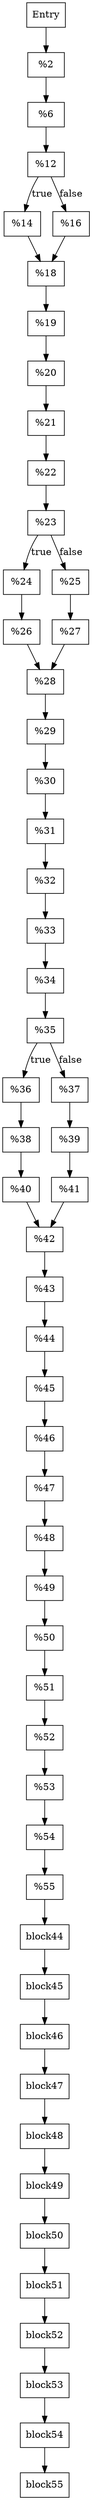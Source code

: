 digraph CFG {
    node [shape=box];

    entry [label="Entry"];
    block1 [label="%2"];
    block2 [label="%6"];
    block3 [label="%12"];
    block4 [label="%14"];
    block5 [label="%16"];
    block6 [label="%18"];
    block7 [label="%19"];
    block8 [label="%20"];
    block9 [label="%21"];
    block10 [label="%22"];
    block11 [label="%23"];
    block12 [label="%24"];
    block13 [label="%25"];
    block14 [label="%26"];
    block15 [label="%27"];
    block16 [label="%28"];
    block17 [label="%29"];
    block18 [label="%30"];
    block19 [label="%31"];
    block20 [label="%32"];
    block21 [label="%33"];
    block22 [label="%34"];
    block23 [label="%35"];
    block24 [label="%36"];
    block25 [label="%37"];
    block26 [label="%38"];
    block27 [label="%39"];
    block28 [label="%40"];
    block29 [label="%41"];
    block30 [label="%42"];
    block31 [label="%43"];
    block32 [label="%44"];
    block33 [label="%45"];
    block34 [label="%46"];
    block35 [label="%47"];
    block36 [label="%48"];
    block37 [label="%49"];
    block38 [label="%50"];
    block39 [label="%51"];
    block40 [label="%52"];
    block41 [label="%53"];
    block42 [label="%54"];
    block43 [label="%55"];
    
    // Edges based on control flow
    entry -> block1;
    block1 -> block2;
    block2 -> block3;
    block3 -> block4 [label="true"];
    block3 -> block5 [label="false"];
    block4 -> block6;
    block5 -> block6;
    block6 -> block7;
    block7 -> block8;
    block8 -> block9;
    block9 -> block10;
    block10 -> block11;
    block11 -> block12 [label="true"];
    block11 -> block13 [label="false"];
    block12 -> block14;
    block13 -> block15;
    block14 -> block16;
    block15 -> block16;
    block16 -> block17;
    block17 -> block18;
    block18 -> block19;
    block19 -> block20;
    block20 -> block21;
    block21 -> block22;
    block22 -> block23;
    block23 -> block24 [label="true"];
    block23 -> block25 [label="false"];
    block24 -> block26;
    block25 -> block27;
    block26 -> block28;
    block27 -> block29;
    block28 -> block30;
    block29 -> block30;
    block30 -> block31;
    block31 -> block32;
    block32 -> block33;
    block33 -> block34;
    block34 -> block35;
    block35 -> block36;
    block36 -> block37;
    block37 -> block38;
    block38 -> block39;
    block39 -> block40;
    block40 -> block41;
    block41 -> block42;
    block42 -> block43;
    block43 -> block44;
    block44 -> block45;
    block45 -> block46;
    block46 -> block47;
    block47 -> block48;
    block48 -> block49;
    block49 -> block50;
    block50 -> block51;
    block51 -> block52;
    block52 -> block53;
    block53 -> block54;
    block54 -> block55;
}